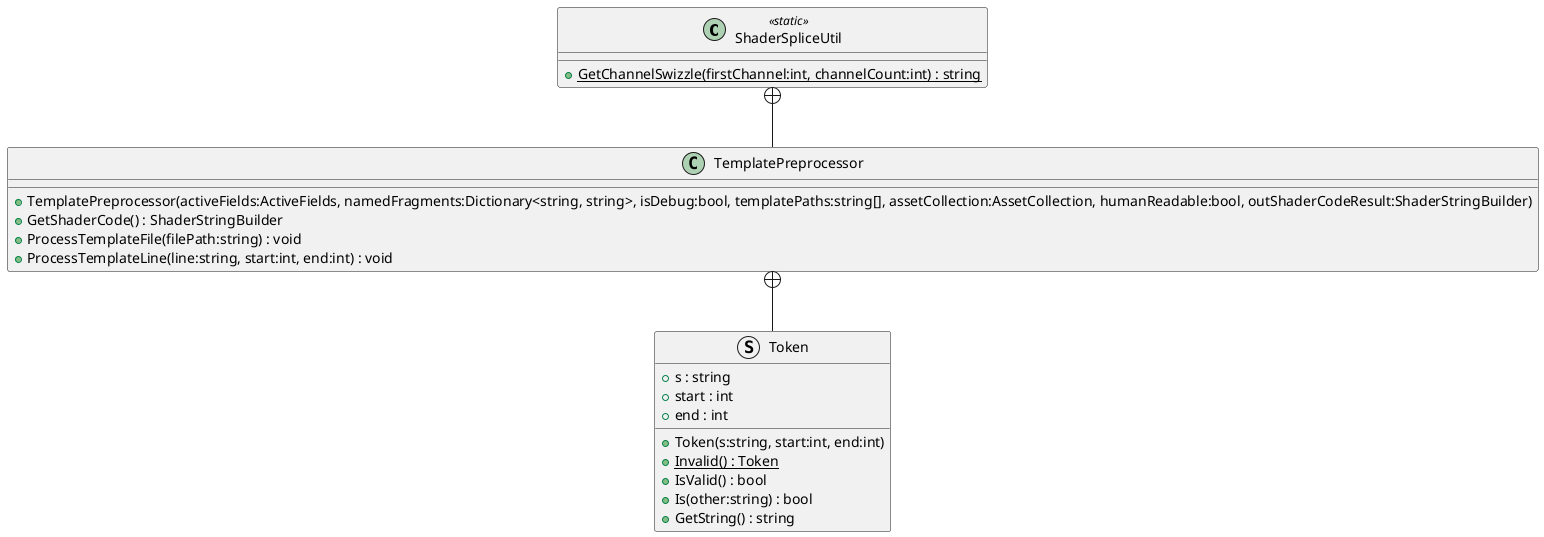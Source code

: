 @startuml
class ShaderSpliceUtil <<static>> {
    + {static} GetChannelSwizzle(firstChannel:int, channelCount:int) : string
}
class TemplatePreprocessor {
    + TemplatePreprocessor(activeFields:ActiveFields, namedFragments:Dictionary<string, string>, isDebug:bool, templatePaths:string[], assetCollection:AssetCollection, humanReadable:bool, outShaderCodeResult:ShaderStringBuilder)
    + GetShaderCode() : ShaderStringBuilder
    + ProcessTemplateFile(filePath:string) : void
    + ProcessTemplateLine(line:string, start:int, end:int) : void
}
struct Token {
    + s : string
    + start : int
    + end : int
    + Token(s:string, start:int, end:int)
    + {static} Invalid() : Token
    + IsValid() : bool
    + Is(other:string) : bool
    + GetString() : string
}
ShaderSpliceUtil +-- TemplatePreprocessor
TemplatePreprocessor +-- Token
@enduml
